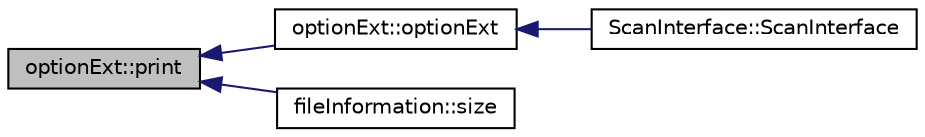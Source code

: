 digraph "optionExt::print"
{
  edge [fontname="Helvetica",fontsize="10",labelfontname="Helvetica",labelfontsize="10"];
  node [fontname="Helvetica",fontsize="10",shape=record];
  rankdir="LR";
  Node1 [label="optionExt::print",height=0.2,width=0.4,color="black", fillcolor="grey75", style="filled", fontcolor="black"];
  Node1 -> Node2 [dir="back",color="midnightblue",fontsize="10",style="solid",fontname="Helvetica"];
  Node2 [label="optionExt::optionExt",height=0.2,width=0.4,color="black", fillcolor="white", style="filled",URL="$d4/d23/classoption_ext.html#ae06eef0c6d2ce7f0b275b90b6941801f",tooltip="Set to true if this option was selected by the user. "];
  Node2 -> Node3 [dir="back",color="midnightblue",fontsize="10",style="solid",fontname="Helvetica"];
  Node3 [label="ScanInterface::ScanInterface",height=0.2,width=0.4,color="black", fillcolor="white", style="filled",URL="$d7/dfc/class_scan_interface.html#a3f9ff04d21dad186fb8dc1a98b1abd17",tooltip="Default constructor. "];
  Node1 -> Node4 [dir="back",color="midnightblue",fontsize="10",style="solid",fontname="Helvetica"];
  Node4 [label="fileInformation::size",height=0.2,width=0.4,color="black", fillcolor="white", style="filled",URL="$d1/db0/classfile_information.html#ab5c4ce6424f385d02579280491611950"];
}
